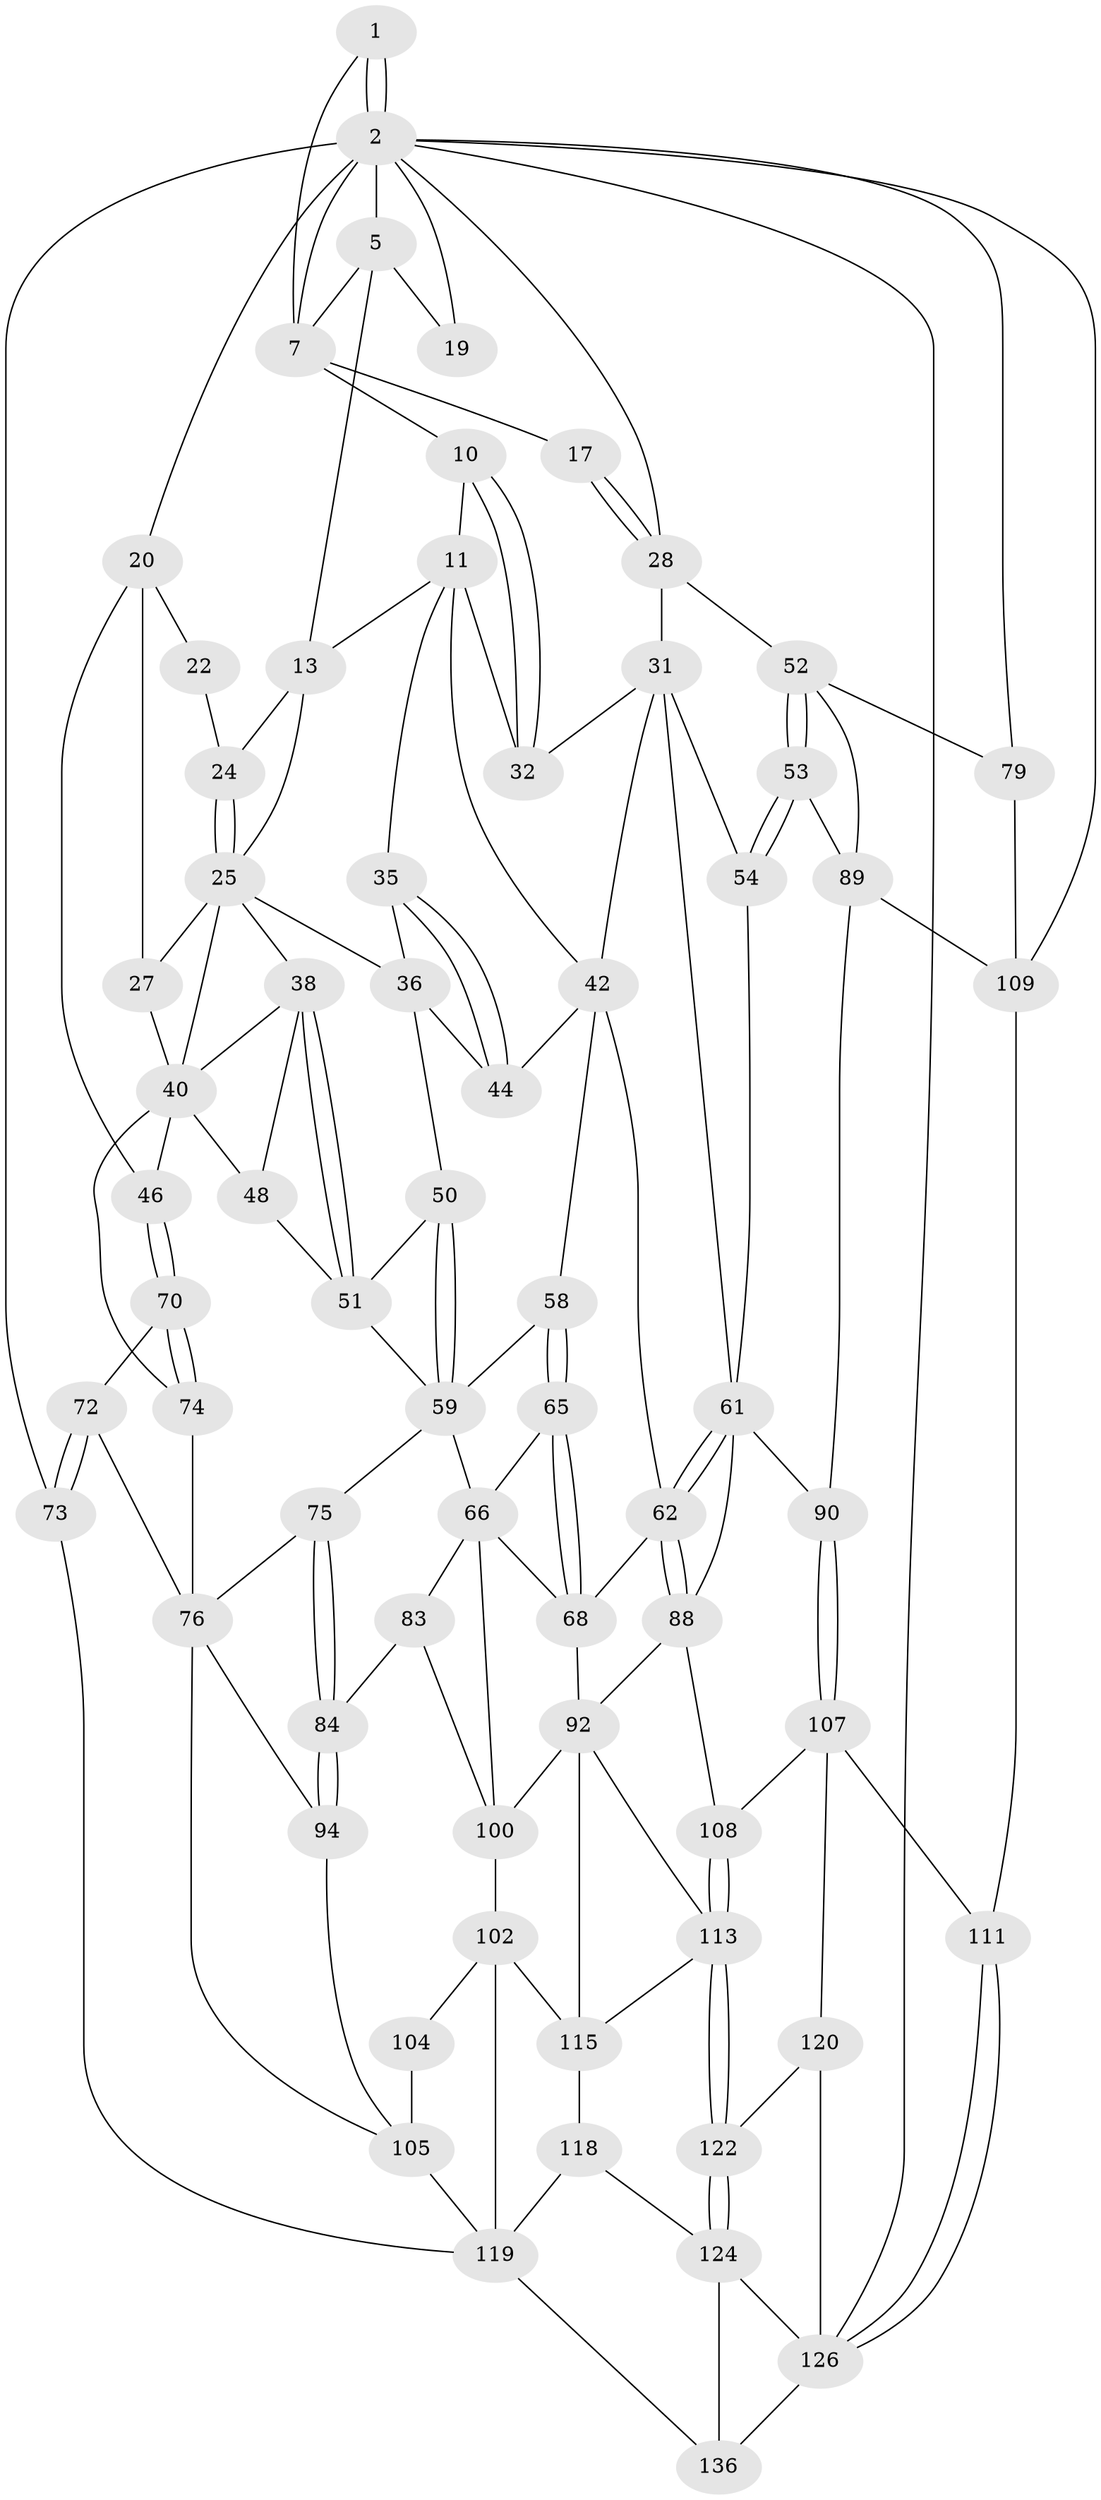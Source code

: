 // original degree distribution, {3: 0.029411764705882353, 6: 0.21323529411764705, 5: 0.5588235294117647, 4: 0.19852941176470587}
// Generated by graph-tools (version 1.1) at 2025/28/03/15/25 16:28:02]
// undirected, 68 vertices, 150 edges
graph export_dot {
graph [start="1"]
  node [color=gray90,style=filled];
  1 [pos="+0.9495547113151445+0"];
  2 [pos="+1+0",super="+15+78+3"];
  5 [pos="+0.34870381190680105+0",super="+6+14"];
  7 [pos="+0.7526196538808901+0.09694802931843856",super="+8+16"];
  10 [pos="+0.6294897214333878+0.09416430883674058"];
  11 [pos="+0.5665076257754118+0.12551866326098035",super="+12+34"];
  13 [pos="+0.3762914951055152+0.08344951499611711",super="+23"];
  17 [pos="+0.7939265862637586+0.16198997086303793",super="+18"];
  19 [pos="+0.20865041502081758+0.08785468577237401"];
  20 [pos="+0+0",super="+21"];
  22 [pos="+0.18954389550961953+0.10732355706421122"];
  24 [pos="+0.18958471397998478+0.10863543221640605"];
  25 [pos="+0.1749091566483237+0.1717661973148453",super="+33+26"];
  27 [pos="+0.10563273189322747+0.15383328372089775"];
  28 [pos="+0.8614343429743683+0.2383930861753101",super="+30+29"];
  31 [pos="+0.7447045044866082+0.2921802615776241",super="+55"];
  32 [pos="+0.6637548124802353+0.27756585140640183"];
  35 [pos="+0.42657729077090945+0.16118405839565936"];
  36 [pos="+0.3551922535650488+0.2433548844680666",super="+47"];
  38 [pos="+0.2598434787831753+0.28860905835432576",super="+39"];
  40 [pos="+0.1412172859656496+0.24531564787567883",super="+41"];
  42 [pos="+0.5750597853191233+0.32506750541464463",super="+43"];
  44 [pos="+0.49784787556163573+0.29141128213860196"];
  46 [pos="+0+0.08567329877481218"];
  48 [pos="+0.12726199779742578+0.44763052786251833"];
  50 [pos="+0.37352888638146753+0.3731681353038982"];
  51 [pos="+0.26043138616964734+0.3258142842325958",super="+56"];
  52 [pos="+1+0.47003356246966727",super="+80"];
  53 [pos="+1+0.506317087689725"];
  54 [pos="+0.8000282131927676+0.4994051674895606"];
  58 [pos="+0.41520998356410654+0.4265988934734955"];
  59 [pos="+0.3798851499728185+0.3921595498384808",super="+64"];
  61 [pos="+0.5788505296053715+0.5393192354438878",super="+69"];
  62 [pos="+0.5397552274410917+0.5602328474596485",super="+63"];
  65 [pos="+0.4254180219764521+0.5394867815681349"];
  66 [pos="+0.33620240707041227+0.5616871542849992",super="+82"];
  68 [pos="+0.4984029367543533+0.5711832079025622",super="+85"];
  70 [pos="+0+0.5216670339099491",super="+71"];
  72 [pos="+0+0.9801471791764915"];
  73 [pos="+0+1"];
  74 [pos="+0.10119493336587974+0.45625908695849804",super="+77"];
  75 [pos="+0.16800100886559255+0.6540952994271375"];
  76 [pos="+0.14153739080213298+0.6536642687764156",super="+93"];
  79 [pos="+1+0.8685612785480561"];
  83 [pos="+0.24581165887563816+0.7175627314841508"];
  84 [pos="+0.24145288545327423+0.7178348305288454"];
  88 [pos="+0.6194617796774173+0.6878884879584142",super="+91"];
  89 [pos="+0.9071177338627662+0.6818844627747701",super="+97"];
  90 [pos="+0.7365219344658335+0.7193566115083383"];
  92 [pos="+0.5128815803732615+0.7369791917268443",super="+98"];
  94 [pos="+0.1833405690422532+0.7891752072314977"];
  100 [pos="+0.37569775670533107+0.766393843162189",super="+101"];
  102 [pos="+0.28430652087376285+0.8506072281468426",super="+103"];
  104 [pos="+0.23518335502422436+0.8866288093891886"];
  105 [pos="+0.18804216172433208+0.8580673540260876",super="+106+123"];
  107 [pos="+0.7367628605550023+0.8105808698279217",super="+112"];
  108 [pos="+0.5662370200775516+0.7915060800674568"];
  109 [pos="+0.8677978455968143+0.8645096618004134",super="+110+133"];
  111 [pos="+0.7710370869885015+0.8477545783090845"];
  113 [pos="+0.5335849605169289+0.8672201496968306",super="+114"];
  115 [pos="+0.367189893107712+0.8261283317819512",super="+116"];
  118 [pos="+0.3948671543622261+0.9422344805671103"];
  119 [pos="+0.2959552586834614+0.9285100180924452",super="+129"];
  120 [pos="+0.646252017521974+0.9070209414153063",super="+121"];
  122 [pos="+0.5557501799492243+0.9032814512943458"];
  124 [pos="+0.551761842191255+0.917651371474574",super="+125"];
  126 [pos="+0.6889847895483466+1",super="+127+131"];
  136 [pos="+0.44234526924133644+1"];
  1 -- 2;
  1 -- 2;
  1 -- 7;
  2 -- 73 [weight=2];
  2 -- 79;
  2 -- 126;
  2 -- 19;
  2 -- 20;
  2 -- 5;
  2 -- 7;
  2 -- 109;
  2 -- 28;
  5 -- 7;
  5 -- 13;
  5 -- 19;
  7 -- 10;
  7 -- 17 [weight=2];
  10 -- 11;
  10 -- 32;
  10 -- 32;
  11 -- 35;
  11 -- 13;
  11 -- 32;
  11 -- 42;
  13 -- 24;
  13 -- 25;
  17 -- 28 [weight=2];
  17 -- 28;
  20 -- 46;
  20 -- 27;
  20 -- 22;
  22 -- 24;
  24 -- 25;
  24 -- 25;
  25 -- 36;
  25 -- 38;
  25 -- 40;
  25 -- 27;
  27 -- 40;
  28 -- 31;
  28 -- 52;
  31 -- 32;
  31 -- 42;
  31 -- 61;
  31 -- 54;
  35 -- 36;
  35 -- 44;
  35 -- 44;
  36 -- 50;
  36 -- 44;
  38 -- 51;
  38 -- 51;
  38 -- 40;
  38 -- 48;
  40 -- 48;
  40 -- 74;
  40 -- 46;
  42 -- 58;
  42 -- 44;
  42 -- 62;
  46 -- 70;
  46 -- 70;
  48 -- 51;
  50 -- 51;
  50 -- 59;
  50 -- 59;
  51 -- 59;
  52 -- 53;
  52 -- 53;
  52 -- 79;
  52 -- 89;
  53 -- 54;
  53 -- 54;
  53 -- 89;
  54 -- 61;
  58 -- 59;
  58 -- 65;
  58 -- 65;
  59 -- 75;
  59 -- 66;
  61 -- 62;
  61 -- 62;
  61 -- 88;
  61 -- 90;
  62 -- 88;
  62 -- 88;
  62 -- 68;
  65 -- 66;
  65 -- 68;
  65 -- 68;
  66 -- 83;
  66 -- 100;
  66 -- 68;
  68 -- 92;
  70 -- 74 [weight=2];
  70 -- 74;
  70 -- 72;
  72 -- 73;
  72 -- 73;
  72 -- 76;
  73 -- 119;
  74 -- 76 [weight=2];
  75 -- 76;
  75 -- 84;
  75 -- 84;
  76 -- 94;
  76 -- 105;
  79 -- 109;
  83 -- 84;
  83 -- 100;
  84 -- 94;
  84 -- 94;
  88 -- 108;
  88 -- 92;
  89 -- 90;
  89 -- 109;
  90 -- 107;
  90 -- 107;
  92 -- 100;
  92 -- 115;
  92 -- 113;
  94 -- 105;
  100 -- 102;
  102 -- 115;
  102 -- 104;
  102 -- 119;
  104 -- 105 [weight=2];
  105 -- 119;
  107 -- 108;
  107 -- 120;
  107 -- 111;
  108 -- 113;
  108 -- 113;
  109 -- 111;
  111 -- 126;
  111 -- 126;
  113 -- 122;
  113 -- 122;
  113 -- 115;
  115 -- 118;
  118 -- 119;
  118 -- 124;
  119 -- 136;
  120 -- 126 [weight=2];
  120 -- 122;
  122 -- 124;
  122 -- 124;
  124 -- 126;
  124 -- 136;
  126 -- 136;
}
